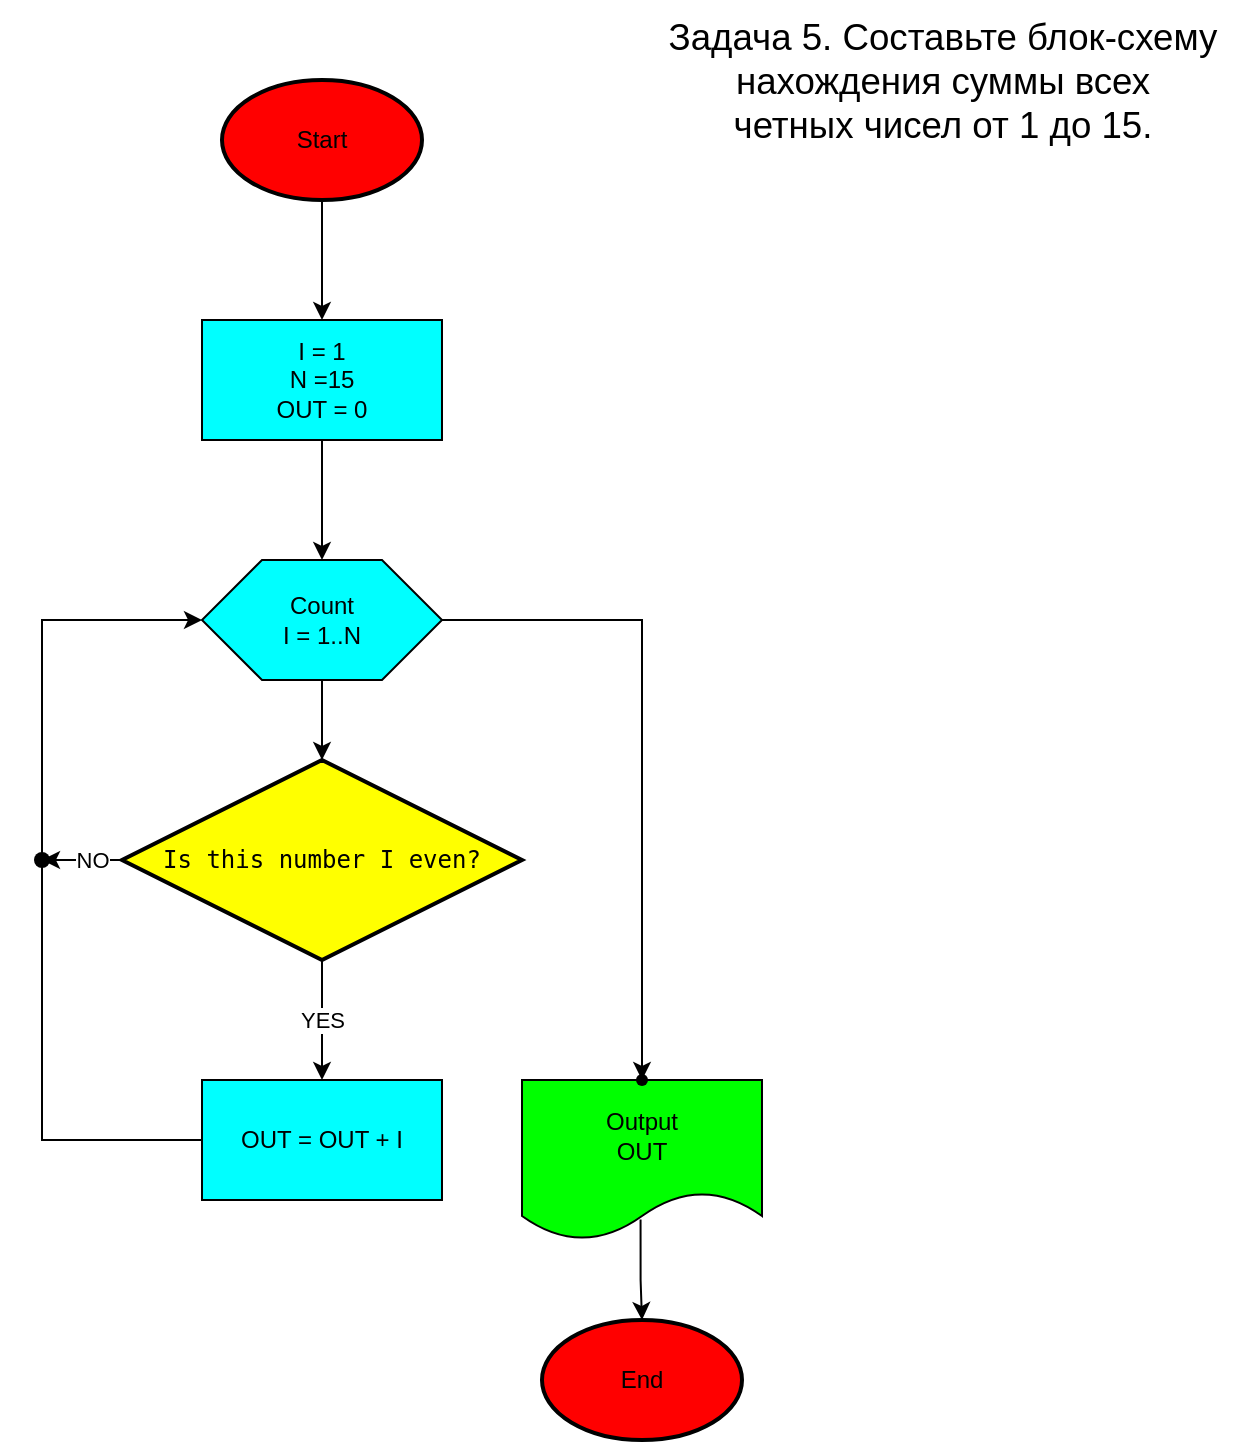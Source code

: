 <mxfile version="20.2.0" type="github">
  <diagram id="C5RBs43oDa-KdzZeNtuy" name="Page-1">
    <mxGraphModel dx="946" dy="528" grid="1" gridSize="10" guides="1" tooltips="1" connect="1" arrows="1" fold="1" page="1" pageScale="1" pageWidth="827" pageHeight="1169" math="1" shadow="0">
      <root>
        <mxCell id="WIyWlLk6GJQsqaUBKTNV-0" />
        <mxCell id="WIyWlLk6GJQsqaUBKTNV-1" parent="WIyWlLk6GJQsqaUBKTNV-0" />
        <mxCell id="txWmI85OTP2UU9v07WUH-6" value="" style="edgeStyle=orthogonalEdgeStyle;rounded=0;orthogonalLoop=1;jettySize=auto;html=1;fontColor=#000000;" parent="WIyWlLk6GJQsqaUBKTNV-1" source="bkmcW2qwPOxSgzUlpzTJ-0" edge="1">
          <mxGeometry relative="1" as="geometry">
            <mxPoint x="340" y="200" as="targetPoint" />
          </mxGeometry>
        </mxCell>
        <mxCell id="bkmcW2qwPOxSgzUlpzTJ-0" value="Start" style="strokeWidth=2;html=1;shape=mxgraph.flowchart.start_1;whiteSpace=wrap;fillColor=#FF0000;" parent="WIyWlLk6GJQsqaUBKTNV-1" vertex="1">
          <mxGeometry x="290" y="80" width="100" height="60" as="geometry" />
        </mxCell>
        <mxCell id="bkmcW2qwPOxSgzUlpzTJ-2" value="&lt;span dir=&quot;ltr&quot; role=&quot;presentation&quot; style=&quot;left: 120px; top: 187.532px; font-size: 18.333px; font-family: sans-serif; transform: scaleX(0.999);&quot;&gt;Задача 5. Составьте блок-схему&lt;br&gt;нахождения суммы всех&lt;br&gt;четных чисел от 1 до 15.&lt;/span&gt;" style="text;html=1;align=center;verticalAlign=middle;resizable=0;points=[];autosize=1;strokeColor=none;fillColor=none;" parent="WIyWlLk6GJQsqaUBKTNV-1" vertex="1">
          <mxGeometry x="500" y="40" width="300" height="80" as="geometry" />
        </mxCell>
        <mxCell id="txWmI85OTP2UU9v07WUH-13" value="" style="edgeStyle=orthogonalEdgeStyle;rounded=0;orthogonalLoop=1;jettySize=auto;html=1;fontColor=#000000;" parent="WIyWlLk6GJQsqaUBKTNV-1" source="bkmcW2qwPOxSgzUlpzTJ-5" target="txWmI85OTP2UU9v07WUH-4" edge="1">
          <mxGeometry relative="1" as="geometry" />
        </mxCell>
        <mxCell id="bkmcW2qwPOxSgzUlpzTJ-5" value="&lt;div&gt;I = 1&lt;/div&gt;&lt;div&gt;N =15&lt;br&gt;&lt;/div&gt;&lt;div&gt;OUT = 0&lt;br&gt;&lt;/div&gt;" style="rounded=0;whiteSpace=wrap;html=1;fillColor=#00FFFF;" parent="WIyWlLk6GJQsqaUBKTNV-1" vertex="1">
          <mxGeometry x="280" y="200" width="120" height="60" as="geometry" />
        </mxCell>
        <mxCell id="bkmcW2qwPOxSgzUlpzTJ-14" value="" style="edgeStyle=orthogonalEdgeStyle;rounded=0;orthogonalLoop=1;jettySize=auto;html=1;fontColor=#00FF00;exitX=0.494;exitY=0.872;exitDx=0;exitDy=0;exitPerimeter=0;" parent="WIyWlLk6GJQsqaUBKTNV-1" source="bkmcW2qwPOxSgzUlpzTJ-11" target="bkmcW2qwPOxSgzUlpzTJ-13" edge="1">
          <mxGeometry relative="1" as="geometry" />
        </mxCell>
        <mxCell id="bkmcW2qwPOxSgzUlpzTJ-11" value="&lt;div&gt;Output&lt;/div&gt;&lt;div&gt;OUT&lt;br&gt;&lt;/div&gt;" style="shape=document;whiteSpace=wrap;html=1;boundedLbl=1;fillColor=#00FF00;" parent="WIyWlLk6GJQsqaUBKTNV-1" vertex="1">
          <mxGeometry x="440" y="580" width="120" height="80" as="geometry" />
        </mxCell>
        <mxCell id="bkmcW2qwPOxSgzUlpzTJ-13" value="End" style="strokeWidth=2;html=1;shape=mxgraph.flowchart.start_1;whiteSpace=wrap;fillColor=#FF0000;" parent="WIyWlLk6GJQsqaUBKTNV-1" vertex="1">
          <mxGeometry x="450" y="700" width="100" height="60" as="geometry" />
        </mxCell>
        <mxCell id="txWmI85OTP2UU9v07WUH-12" value="" style="edgeStyle=orthogonalEdgeStyle;rounded=0;orthogonalLoop=1;jettySize=auto;html=1;fontColor=#000000;" parent="WIyWlLk6GJQsqaUBKTNV-1" source="txWmI85OTP2UU9v07WUH-4" target="txWmI85OTP2UU9v07WUH-11" edge="1">
          <mxGeometry relative="1" as="geometry" />
        </mxCell>
        <mxCell id="D0YCrDzrNRqAtWeDqDTS-1" value="" style="edgeStyle=orthogonalEdgeStyle;rounded=0;orthogonalLoop=1;jettySize=auto;html=1;" edge="1" parent="WIyWlLk6GJQsqaUBKTNV-1" source="txWmI85OTP2UU9v07WUH-4" target="D0YCrDzrNRqAtWeDqDTS-0">
          <mxGeometry relative="1" as="geometry" />
        </mxCell>
        <mxCell id="txWmI85OTP2UU9v07WUH-4" value="&lt;div&gt;Count&lt;/div&gt;&lt;div&gt;I = 1..N&lt;/div&gt;" style="shape=hexagon;perimeter=hexagonPerimeter2;whiteSpace=wrap;html=1;fillColor=#00FFFF;" parent="WIyWlLk6GJQsqaUBKTNV-1" vertex="1">
          <mxGeometry x="280" y="320" width="120" height="60" as="geometry" />
        </mxCell>
        <mxCell id="txWmI85OTP2UU9v07WUH-9" value="" style="edgeStyle=orthogonalEdgeStyle;rounded=0;orthogonalLoop=1;jettySize=auto;html=1;fontColor=#000000;entryX=0;entryY=0.5;entryDx=0;entryDy=0;" parent="WIyWlLk6GJQsqaUBKTNV-1" source="txWmI85OTP2UU9v07WUH-5" edge="1" target="txWmI85OTP2UU9v07WUH-4">
          <mxGeometry relative="1" as="geometry">
            <mxPoint x="230" y="350" as="targetPoint" />
            <Array as="points">
              <mxPoint x="200" y="610" />
              <mxPoint x="200" y="350" />
            </Array>
          </mxGeometry>
        </mxCell>
        <mxCell id="txWmI85OTP2UU9v07WUH-5" value="OUT = OUT + I" style="rounded=0;whiteSpace=wrap;html=1;fillColor=#00FFFF;" parent="WIyWlLk6GJQsqaUBKTNV-1" vertex="1">
          <mxGeometry x="280" y="580" width="120" height="60" as="geometry" />
        </mxCell>
        <mxCell id="txWmI85OTP2UU9v07WUH-11" value="" style="shape=waypoint;sketch=0;size=6;pointerEvents=1;points=[];fillColor=#00FFFF;resizable=0;rotatable=0;perimeter=centerPerimeter;snapToPoint=1;" parent="WIyWlLk6GJQsqaUBKTNV-1" vertex="1">
          <mxGeometry x="480" y="560" width="40" height="40" as="geometry" />
        </mxCell>
        <mxCell id="D0YCrDzrNRqAtWeDqDTS-2" value="YES" style="edgeStyle=orthogonalEdgeStyle;rounded=0;orthogonalLoop=1;jettySize=auto;html=1;" edge="1" parent="WIyWlLk6GJQsqaUBKTNV-1" source="D0YCrDzrNRqAtWeDqDTS-0" target="txWmI85OTP2UU9v07WUH-5">
          <mxGeometry relative="1" as="geometry" />
        </mxCell>
        <mxCell id="D0YCrDzrNRqAtWeDqDTS-4" value="" style="edgeStyle=orthogonalEdgeStyle;rounded=0;orthogonalLoop=1;jettySize=auto;html=1;" edge="1" parent="WIyWlLk6GJQsqaUBKTNV-1" source="D0YCrDzrNRqAtWeDqDTS-0" target="D0YCrDzrNRqAtWeDqDTS-3">
          <mxGeometry relative="1" as="geometry" />
        </mxCell>
        <mxCell id="D0YCrDzrNRqAtWeDqDTS-5" value="NO" style="edgeLabel;html=1;align=center;verticalAlign=middle;resizable=0;points=[];" vertex="1" connectable="0" parent="D0YCrDzrNRqAtWeDqDTS-4">
          <mxGeometry x="0.375" relative="1" as="geometry">
            <mxPoint as="offset" />
          </mxGeometry>
        </mxCell>
        <mxCell id="D0YCrDzrNRqAtWeDqDTS-0" value="&lt;pre dir=&quot;ltr&quot; style=&quot;text-align:left&quot; id=&quot;tw-target-text&quot; data-placeholder=&quot;Перевод&quot; class=&quot;tw-data-text tw-text-large tw-ta&quot;&gt;&lt;span class=&quot;Y2IQFc&quot; lang=&quot;en&quot;&gt;Is this number I even?&lt;/span&gt;&lt;/pre&gt;" style="strokeWidth=2;html=1;shape=mxgraph.flowchart.decision;whiteSpace=wrap;labelBackgroundColor=none;fontColor=default;fillColor=#FFFF00;" vertex="1" parent="WIyWlLk6GJQsqaUBKTNV-1">
          <mxGeometry x="240" y="420" width="200" height="100" as="geometry" />
        </mxCell>
        <mxCell id="D0YCrDzrNRqAtWeDqDTS-3" value="" style="shape=waypoint;sketch=0;size=6;pointerEvents=1;points=[];fillColor=#FFFF00;resizable=0;rotatable=0;perimeter=centerPerimeter;snapToPoint=1;strokeWidth=2;labelBackgroundColor=none;" vertex="1" parent="WIyWlLk6GJQsqaUBKTNV-1">
          <mxGeometry x="180" y="450" width="40" height="40" as="geometry" />
        </mxCell>
      </root>
    </mxGraphModel>
  </diagram>
</mxfile>
